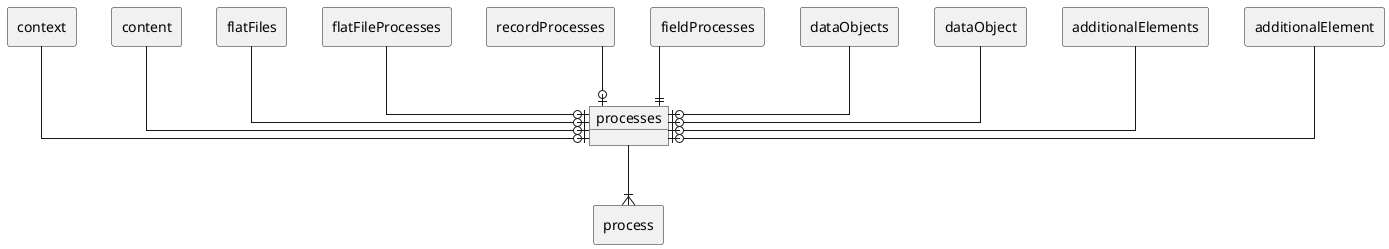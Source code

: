 @startuml
allowmixing
skinparam linetype ortho

rectangle "context" as p1
rectangle "content" as p2
rectangle "flatFiles" as p3
rectangle "flatFileProcesses" as p4
rectangle "recordProcesses" as p5
rectangle "fieldProcesses" as p6
rectangle "dataObjects" as p7
rectangle "dataObject" as p8
rectangle "additionalElements" as p9
rectangle "additionalElement" as p10
rectangle "process" as c1
object "processes" as e
p1 --o| e
p2 --o| e
p3 --o| e
p4 --o| e
p5 --o| e
p6 --|| e
p7 --o| e
p8 --o| e
p9 --o| e
p10 --o| e
e --|{ c1
@enduml